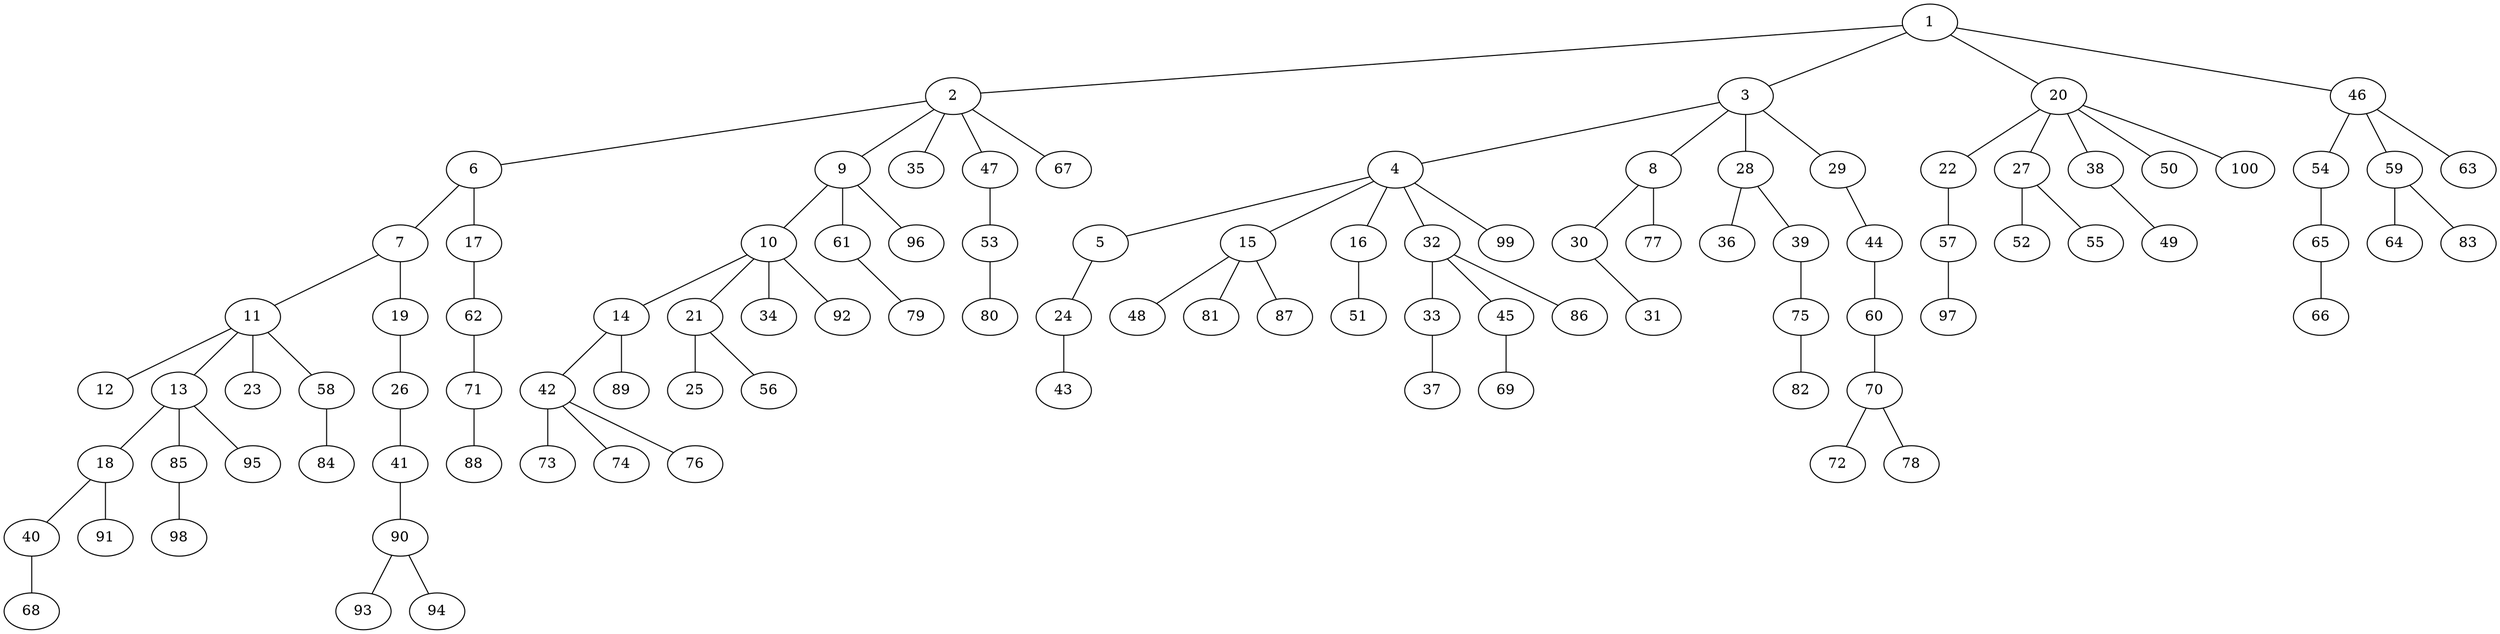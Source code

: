 graph graphname {1--2
1--3
1--20
1--46
2--6
2--9
2--35
2--47
2--67
3--4
3--8
3--28
3--29
4--5
4--15
4--16
4--32
4--99
5--24
6--7
6--17
7--11
7--19
8--30
8--77
9--10
9--61
9--96
10--14
10--21
10--34
10--92
11--12
11--13
11--23
11--58
13--18
13--85
13--95
14--42
14--89
15--48
15--81
15--87
16--51
17--62
18--40
18--91
19--26
20--22
20--27
20--38
20--50
20--100
21--25
21--56
22--57
24--43
26--41
27--52
27--55
28--36
28--39
29--44
30--31
32--33
32--45
32--86
33--37
38--49
39--75
40--68
41--90
42--73
42--74
42--76
44--60
45--69
46--54
46--59
46--63
47--53
53--80
54--65
57--97
58--84
59--64
59--83
60--70
61--79
62--71
65--66
70--72
70--78
71--88
75--82
85--98
90--93
90--94
}